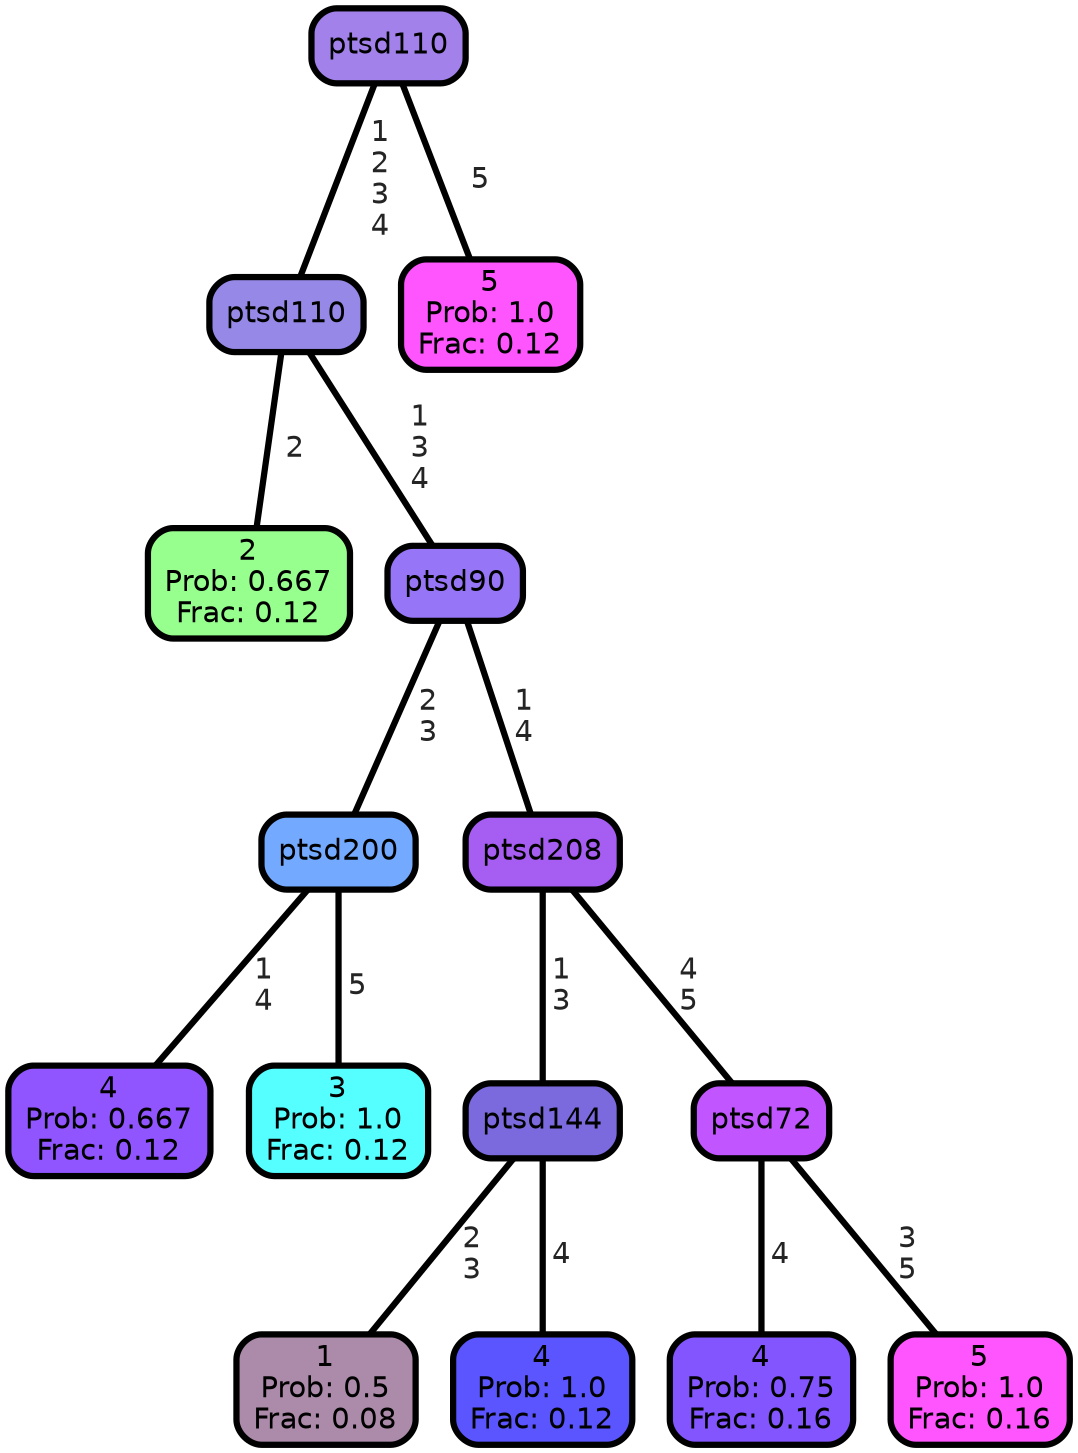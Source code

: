 graph Tree {
node [shape=box, style="filled, rounded",color="black",penwidth="3",fontcolor="black",                 fontname=helvetica] ;
graph [ranksep="0 equally", splines=straight,                 bgcolor=transparent, dpi=200] ;
edge [fontname=helvetica, fontweight=bold,fontcolor=grey14,color=black] ;
0 [label="2
Prob: 0.667
Frac: 0.12", fillcolor="#97ff8d"] ;
1 [label="ptsd110", fillcolor="#9688e7"] ;
2 [label="4
Prob: 0.667
Frac: 0.12", fillcolor="#9155ff"] ;
3 [label="ptsd200", fillcolor="#73aaff"] ;
4 [label="3
Prob: 1.0
Frac: 0.12", fillcolor="#55ffff"] ;
5 [label="ptsd90", fillcolor="#9675f6"] ;
6 [label="1
Prob: 0.5
Frac: 0.08", fillcolor="#ac8baa"] ;
7 [label="ptsd144", fillcolor="#7b6add"] ;
8 [label="4
Prob: 1.0
Frac: 0.12", fillcolor="#5a55ff"] ;
9 [label="ptsd208", fillcolor="#a65df1"] ;
10 [label="4
Prob: 0.75
Frac: 0.16", fillcolor="#8355ff"] ;
11 [label="ptsd72", fillcolor="#c155ff"] ;
12 [label="5
Prob: 1.0
Frac: 0.16", fillcolor="#ff55ff"] ;
13 [label="ptsd110", fillcolor="#a282ea"] ;
14 [label="5
Prob: 1.0
Frac: 0.12", fillcolor="#ff55ff"] ;
1 -- 0 [label=" 2",penwidth=3] ;
1 -- 5 [label=" 1\n 3\n 4",penwidth=3] ;
3 -- 2 [label=" 1\n 4",penwidth=3] ;
3 -- 4 [label=" 5",penwidth=3] ;
5 -- 3 [label=" 2\n 3",penwidth=3] ;
5 -- 9 [label=" 1\n 4",penwidth=3] ;
7 -- 6 [label=" 2\n 3",penwidth=3] ;
7 -- 8 [label=" 4",penwidth=3] ;
9 -- 7 [label=" 1\n 3",penwidth=3] ;
9 -- 11 [label=" 4\n 5",penwidth=3] ;
11 -- 10 [label=" 4",penwidth=3] ;
11 -- 12 [label=" 3\n 5",penwidth=3] ;
13 -- 1 [label=" 1\n 2\n 3\n 4",penwidth=3] ;
13 -- 14 [label=" 5",penwidth=3] ;
{rank = same;}}